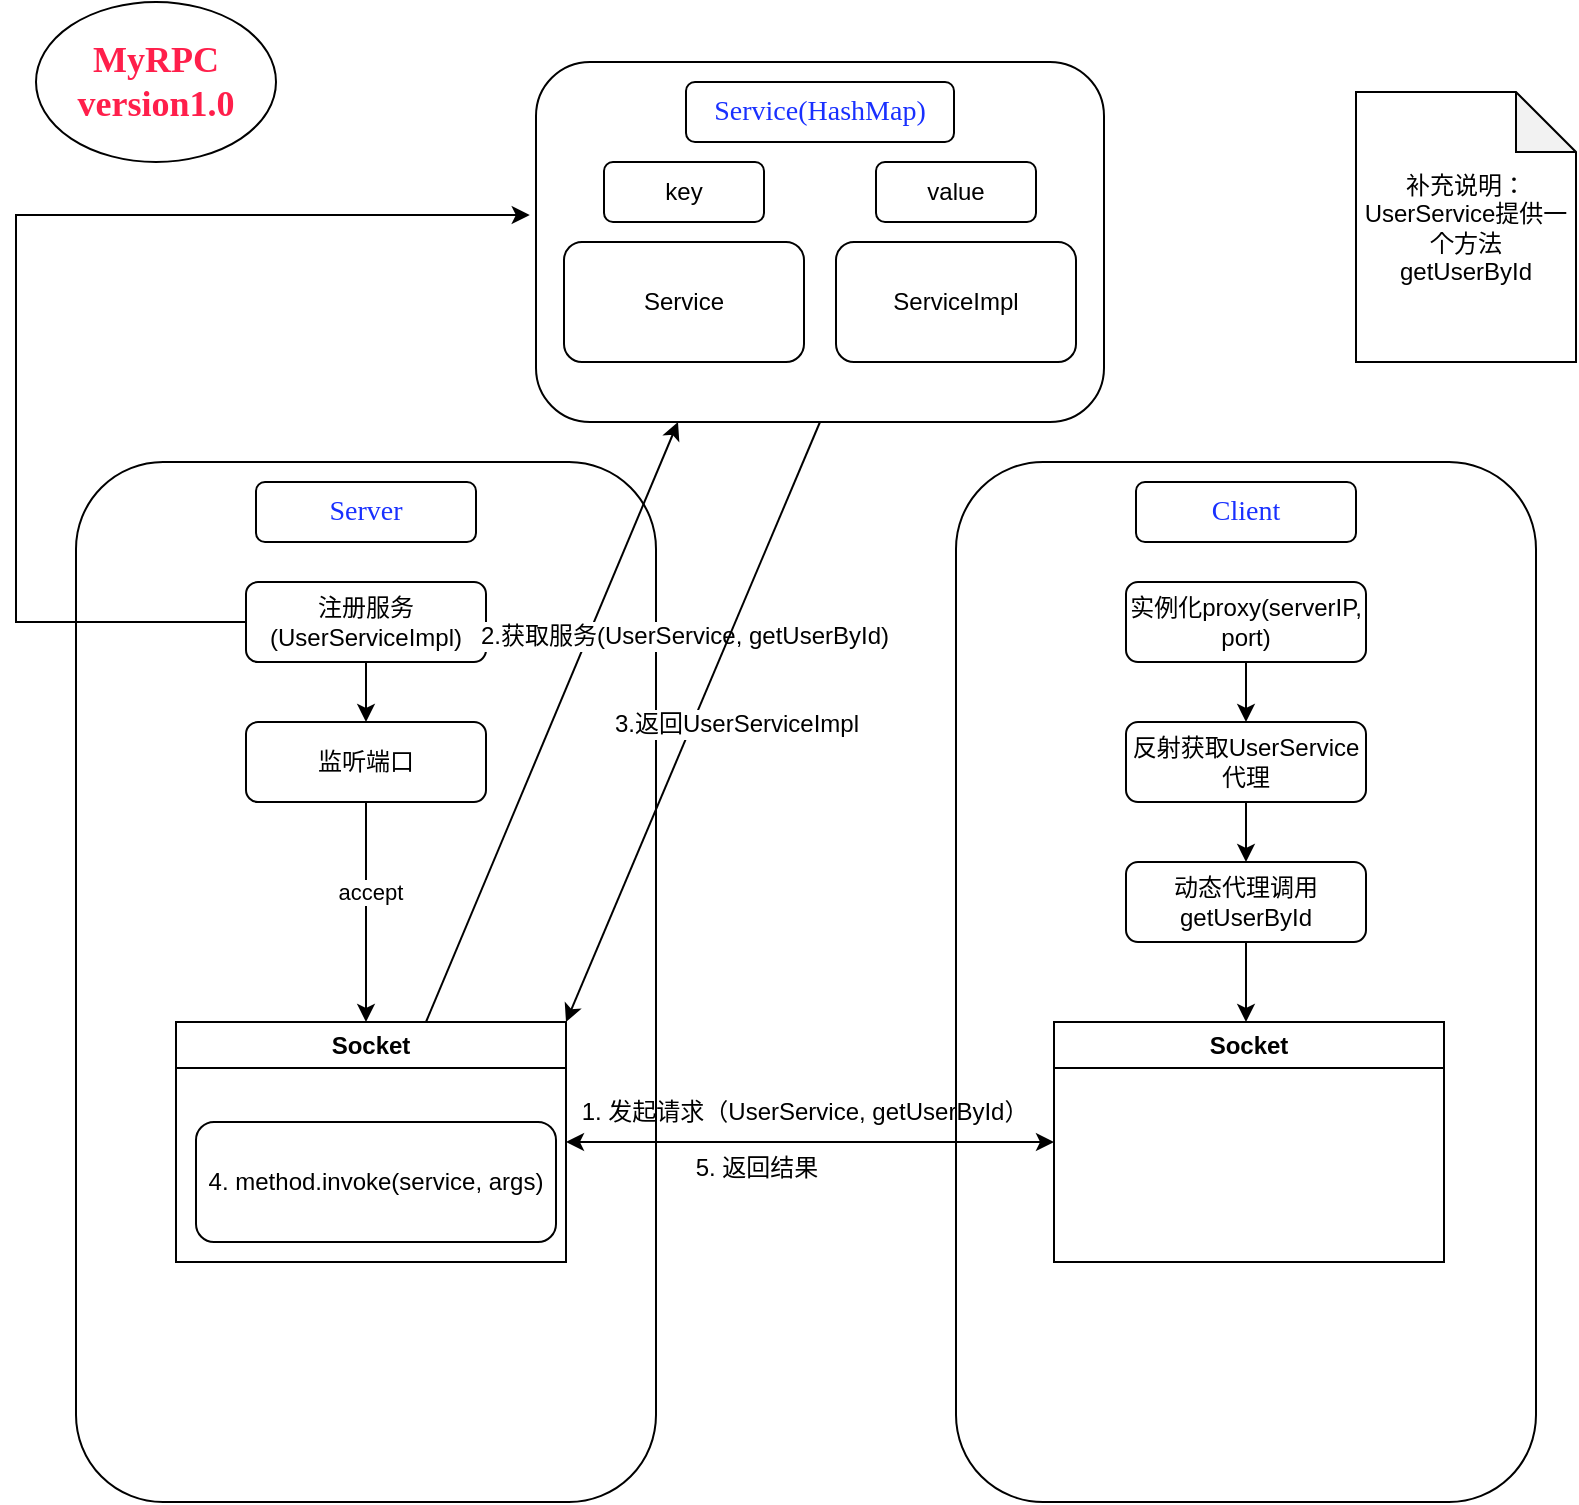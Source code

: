 <mxfile version="25.0.3">
  <diagram name="第 1 页" id="Y_Ok6xCKRC-hqFeNP-Aw">
    <mxGraphModel dx="1000" dy="530" grid="1" gridSize="10" guides="1" tooltips="1" connect="1" arrows="1" fold="1" page="1" pageScale="1" pageWidth="827" pageHeight="1169" math="0" shadow="0">
      <root>
        <mxCell id="0" />
        <mxCell id="1" parent="0" />
        <mxCell id="xlkd_qDMQNoMW9FwHgt_-1" value="&lt;div&gt;&lt;br&gt;&lt;/div&gt;" style="rounded=1;whiteSpace=wrap;html=1;" vertex="1" parent="1">
          <mxGeometry x="280" y="40" width="284" height="180" as="geometry" />
        </mxCell>
        <mxCell id="xlkd_qDMQNoMW9FwHgt_-2" value="&lt;font color=&quot;#1930ff&quot; style=&quot;font-size: 14px;&quot; face=&quot;Comic Sans MS&quot;&gt;Service(HashMap)&lt;/font&gt;" style="rounded=1;whiteSpace=wrap;html=1;" vertex="1" parent="1">
          <mxGeometry x="355" y="50" width="134" height="30" as="geometry" />
        </mxCell>
        <mxCell id="xlkd_qDMQNoMW9FwHgt_-3" value="Service" style="rounded=1;whiteSpace=wrap;html=1;" vertex="1" parent="1">
          <mxGeometry x="294" y="130" width="120" height="60" as="geometry" />
        </mxCell>
        <mxCell id="xlkd_qDMQNoMW9FwHgt_-4" value="ServiceImpl" style="rounded=1;whiteSpace=wrap;html=1;" vertex="1" parent="1">
          <mxGeometry x="430" y="130" width="120" height="60" as="geometry" />
        </mxCell>
        <mxCell id="xlkd_qDMQNoMW9FwHgt_-5" value="key" style="rounded=1;whiteSpace=wrap;html=1;" vertex="1" parent="1">
          <mxGeometry x="314" y="90" width="80" height="30" as="geometry" />
        </mxCell>
        <mxCell id="xlkd_qDMQNoMW9FwHgt_-6" value="value" style="rounded=1;whiteSpace=wrap;html=1;" vertex="1" parent="1">
          <mxGeometry x="450" y="90" width="80" height="30" as="geometry" />
        </mxCell>
        <mxCell id="xlkd_qDMQNoMW9FwHgt_-7" value="" style="rounded=1;whiteSpace=wrap;html=1;" vertex="1" parent="1">
          <mxGeometry x="50" y="240" width="290" height="520" as="geometry" />
        </mxCell>
        <mxCell id="xlkd_qDMQNoMW9FwHgt_-8" value="" style="rounded=1;whiteSpace=wrap;html=1;" vertex="1" parent="1">
          <mxGeometry x="490" y="240" width="290" height="520" as="geometry" />
        </mxCell>
        <mxCell id="xlkd_qDMQNoMW9FwHgt_-9" value="&lt;font face=&quot;Comic Sans MS&quot; color=&quot;#1930ff&quot; style=&quot;font-size: 14px;&quot;&gt;Server&lt;/font&gt;" style="rounded=1;whiteSpace=wrap;html=1;" vertex="1" parent="1">
          <mxGeometry x="140" y="250" width="110" height="30" as="geometry" />
        </mxCell>
        <mxCell id="xlkd_qDMQNoMW9FwHgt_-10" value="&lt;font style=&quot;font-size: 14px;&quot; color=&quot;#1930ff&quot; face=&quot;Comic Sans MS&quot;&gt;Client&lt;/font&gt;" style="rounded=1;whiteSpace=wrap;html=1;" vertex="1" parent="1">
          <mxGeometry x="580" y="250" width="110" height="30" as="geometry" />
        </mxCell>
        <mxCell id="xlkd_qDMQNoMW9FwHgt_-12" value="&lt;h2&gt;&lt;font color=&quot;#ff1f4b&quot; style=&quot;font-size: 18px;&quot; face=&quot;Comic Sans MS&quot;&gt;MyRPC&lt;br&gt;version1.0&lt;/font&gt;&lt;/h2&gt;" style="ellipse;whiteSpace=wrap;html=1;" vertex="1" parent="1">
          <mxGeometry x="30" y="10" width="120" height="80" as="geometry" />
        </mxCell>
        <mxCell id="xlkd_qDMQNoMW9FwHgt_-23" value="" style="edgeStyle=orthogonalEdgeStyle;rounded=0;orthogonalLoop=1;jettySize=auto;html=1;entryX=-0.011;entryY=0.425;entryDx=0;entryDy=0;entryPerimeter=0;" edge="1" parent="1" source="xlkd_qDMQNoMW9FwHgt_-14" target="xlkd_qDMQNoMW9FwHgt_-1">
          <mxGeometry relative="1" as="geometry">
            <mxPoint x="60" y="130" as="targetPoint" />
            <Array as="points">
              <mxPoint x="20" y="320" />
              <mxPoint x="20" y="116" />
            </Array>
          </mxGeometry>
        </mxCell>
        <mxCell id="xlkd_qDMQNoMW9FwHgt_-40" value="" style="edgeStyle=orthogonalEdgeStyle;rounded=0;orthogonalLoop=1;jettySize=auto;html=1;" edge="1" parent="1" source="xlkd_qDMQNoMW9FwHgt_-14" target="xlkd_qDMQNoMW9FwHgt_-39">
          <mxGeometry relative="1" as="geometry" />
        </mxCell>
        <mxCell id="xlkd_qDMQNoMW9FwHgt_-14" value="注册服务(UserServiceImpl)" style="rounded=1;whiteSpace=wrap;html=1;" vertex="1" parent="1">
          <mxGeometry x="135" y="300" width="120" height="40" as="geometry" />
        </mxCell>
        <mxCell id="xlkd_qDMQNoMW9FwHgt_-33" value="" style="edgeStyle=orthogonalEdgeStyle;rounded=0;orthogonalLoop=1;jettySize=auto;html=1;" edge="1" parent="1" source="xlkd_qDMQNoMW9FwHgt_-28" target="xlkd_qDMQNoMW9FwHgt_-32">
          <mxGeometry relative="1" as="geometry" />
        </mxCell>
        <mxCell id="xlkd_qDMQNoMW9FwHgt_-28" value="实例化proxy(serverIP, port)" style="rounded=1;whiteSpace=wrap;html=1;" vertex="1" parent="1">
          <mxGeometry x="575" y="300" width="120" height="40" as="geometry" />
        </mxCell>
        <mxCell id="xlkd_qDMQNoMW9FwHgt_-36" value="" style="edgeStyle=orthogonalEdgeStyle;rounded=0;orthogonalLoop=1;jettySize=auto;html=1;" edge="1" parent="1" source="xlkd_qDMQNoMW9FwHgt_-32" target="xlkd_qDMQNoMW9FwHgt_-35">
          <mxGeometry relative="1" as="geometry" />
        </mxCell>
        <mxCell id="xlkd_qDMQNoMW9FwHgt_-32" value="反射获取UserService代理" style="rounded=1;whiteSpace=wrap;html=1;" vertex="1" parent="1">
          <mxGeometry x="575" y="370" width="120" height="40" as="geometry" />
        </mxCell>
        <mxCell id="xlkd_qDMQNoMW9FwHgt_-34" value="补充说明：&lt;div&gt;UserService提供一个方法&lt;/div&gt;&lt;div&gt;getUserById&lt;/div&gt;" style="shape=note;whiteSpace=wrap;html=1;backgroundOutline=1;darkOpacity=0.05;" vertex="1" parent="1">
          <mxGeometry x="690" y="55" width="110" height="135" as="geometry" />
        </mxCell>
        <mxCell id="xlkd_qDMQNoMW9FwHgt_-53" value="" style="edgeStyle=orthogonalEdgeStyle;rounded=0;orthogonalLoop=1;jettySize=auto;html=1;" edge="1" parent="1" source="xlkd_qDMQNoMW9FwHgt_-35">
          <mxGeometry relative="1" as="geometry">
            <mxPoint x="635" y="520" as="targetPoint" />
          </mxGeometry>
        </mxCell>
        <mxCell id="xlkd_qDMQNoMW9FwHgt_-35" value="动态代理调用getUserById" style="rounded=1;whiteSpace=wrap;html=1;" vertex="1" parent="1">
          <mxGeometry x="575" y="440" width="120" height="40" as="geometry" />
        </mxCell>
        <mxCell id="xlkd_qDMQNoMW9FwHgt_-45" value="" style="edgeStyle=orthogonalEdgeStyle;rounded=0;orthogonalLoop=1;jettySize=auto;html=1;" edge="1" parent="1" source="xlkd_qDMQNoMW9FwHgt_-39">
          <mxGeometry relative="1" as="geometry">
            <mxPoint x="195" y="520" as="targetPoint" />
          </mxGeometry>
        </mxCell>
        <mxCell id="xlkd_qDMQNoMW9FwHgt_-75" value="accept" style="edgeLabel;html=1;align=center;verticalAlign=middle;resizable=0;points=[];" vertex="1" connectable="0" parent="xlkd_qDMQNoMW9FwHgt_-45">
          <mxGeometry x="-0.197" y="2" relative="1" as="geometry">
            <mxPoint as="offset" />
          </mxGeometry>
        </mxCell>
        <mxCell id="xlkd_qDMQNoMW9FwHgt_-39" value="监听端口" style="rounded=1;whiteSpace=wrap;html=1;" vertex="1" parent="1">
          <mxGeometry x="135" y="370" width="120" height="40" as="geometry" />
        </mxCell>
        <mxCell id="xlkd_qDMQNoMW9FwHgt_-46" value="1. 发起请求（UserService, getUserById）" style="text;html=1;align=center;verticalAlign=middle;resizable=0;points=[];autosize=1;strokeColor=none;fillColor=none;" vertex="1" parent="1">
          <mxGeometry x="289" y="550" width="250" height="30" as="geometry" />
        </mxCell>
        <mxCell id="xlkd_qDMQNoMW9FwHgt_-48" value="" style="endArrow=classic;html=1;rounded=0;exitX=0.75;exitY=0;exitDx=0;exitDy=0;entryX=0.25;entryY=1;entryDx=0;entryDy=0;" edge="1" parent="1" target="xlkd_qDMQNoMW9FwHgt_-1">
          <mxGeometry width="50" height="50" relative="1" as="geometry">
            <mxPoint x="225" y="520" as="sourcePoint" />
            <mxPoint x="480" y="390" as="targetPoint" />
          </mxGeometry>
        </mxCell>
        <mxCell id="xlkd_qDMQNoMW9FwHgt_-49" value="&lt;font style=&quot;font-size: 12px;&quot;&gt;2.获取服务(UserService, getUserById)&lt;/font&gt;" style="edgeLabel;html=1;align=center;verticalAlign=middle;resizable=0;points=[];" vertex="1" connectable="0" parent="xlkd_qDMQNoMW9FwHgt_-48">
          <mxGeometry x="0.068" y="-2" relative="1" as="geometry">
            <mxPoint x="60" y="-34" as="offset" />
          </mxGeometry>
        </mxCell>
        <mxCell id="xlkd_qDMQNoMW9FwHgt_-63" value="Socket" style="swimlane;whiteSpace=wrap;html=1;" vertex="1" parent="1">
          <mxGeometry x="100" y="520" width="195" height="120" as="geometry" />
        </mxCell>
        <mxCell id="xlkd_qDMQNoMW9FwHgt_-64" value="" style="endArrow=classic;html=1;rounded=0;exitX=0.5;exitY=1;exitDx=0;exitDy=0;entryX=1;entryY=0;entryDx=0;entryDy=0;" edge="1" parent="1" source="xlkd_qDMQNoMW9FwHgt_-1" target="xlkd_qDMQNoMW9FwHgt_-63">
          <mxGeometry width="50" height="50" relative="1" as="geometry">
            <mxPoint x="470" y="450" as="sourcePoint" />
            <mxPoint x="520" y="400" as="targetPoint" />
          </mxGeometry>
        </mxCell>
        <mxCell id="xlkd_qDMQNoMW9FwHgt_-65" value="&lt;font style=&quot;font-size: 12px;&quot;&gt;3.返回UserServiceImpl&lt;/font&gt;" style="edgeLabel;html=1;align=center;verticalAlign=middle;resizable=0;points=[];" vertex="1" connectable="0" parent="xlkd_qDMQNoMW9FwHgt_-64">
          <mxGeometry x="-0.011" y="3" relative="1" as="geometry">
            <mxPoint x="18" y="1" as="offset" />
          </mxGeometry>
        </mxCell>
        <mxCell id="xlkd_qDMQNoMW9FwHgt_-70" value="Socket" style="swimlane;whiteSpace=wrap;html=1;" vertex="1" parent="1">
          <mxGeometry x="539" y="520" width="195" height="120" as="geometry" />
        </mxCell>
        <mxCell id="xlkd_qDMQNoMW9FwHgt_-71" value="" style="endArrow=classic;startArrow=classic;html=1;rounded=0;exitX=1;exitY=0.5;exitDx=0;exitDy=0;entryX=0;entryY=0.5;entryDx=0;entryDy=0;" edge="1" parent="1" source="xlkd_qDMQNoMW9FwHgt_-63" target="xlkd_qDMQNoMW9FwHgt_-70">
          <mxGeometry width="50" height="50" relative="1" as="geometry">
            <mxPoint x="470" y="430" as="sourcePoint" />
            <mxPoint x="520" y="380" as="targetPoint" />
          </mxGeometry>
        </mxCell>
        <mxCell id="xlkd_qDMQNoMW9FwHgt_-72" value="4. method.invoke(service, args)" style="rounded=1;whiteSpace=wrap;html=1;" vertex="1" parent="1">
          <mxGeometry x="110" y="570" width="180" height="60" as="geometry" />
        </mxCell>
        <mxCell id="xlkd_qDMQNoMW9FwHgt_-73" value="5. 返回结果" style="text;html=1;align=center;verticalAlign=middle;resizable=0;points=[];autosize=1;strokeColor=none;fillColor=none;" vertex="1" parent="1">
          <mxGeometry x="350" y="578" width="80" height="30" as="geometry" />
        </mxCell>
      </root>
    </mxGraphModel>
  </diagram>
</mxfile>
